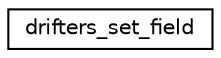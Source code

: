 digraph "Graphical Class Hierarchy"
{
 // INTERACTIVE_SVG=YES
 // LATEX_PDF_SIZE
  edge [fontname="Helvetica",fontsize="10",labelfontname="Helvetica",labelfontsize="10"];
  node [fontname="Helvetica",fontsize="10",shape=record];
  rankdir="LR";
  Node0 [label="drifters_set_field",height=0.2,width=0.4,color="black", fillcolor="white", style="filled",URL="$interfacedrifters__mod_1_1drifters__set__field.html",tooltip="Set the value of a given drifter field."];
}
